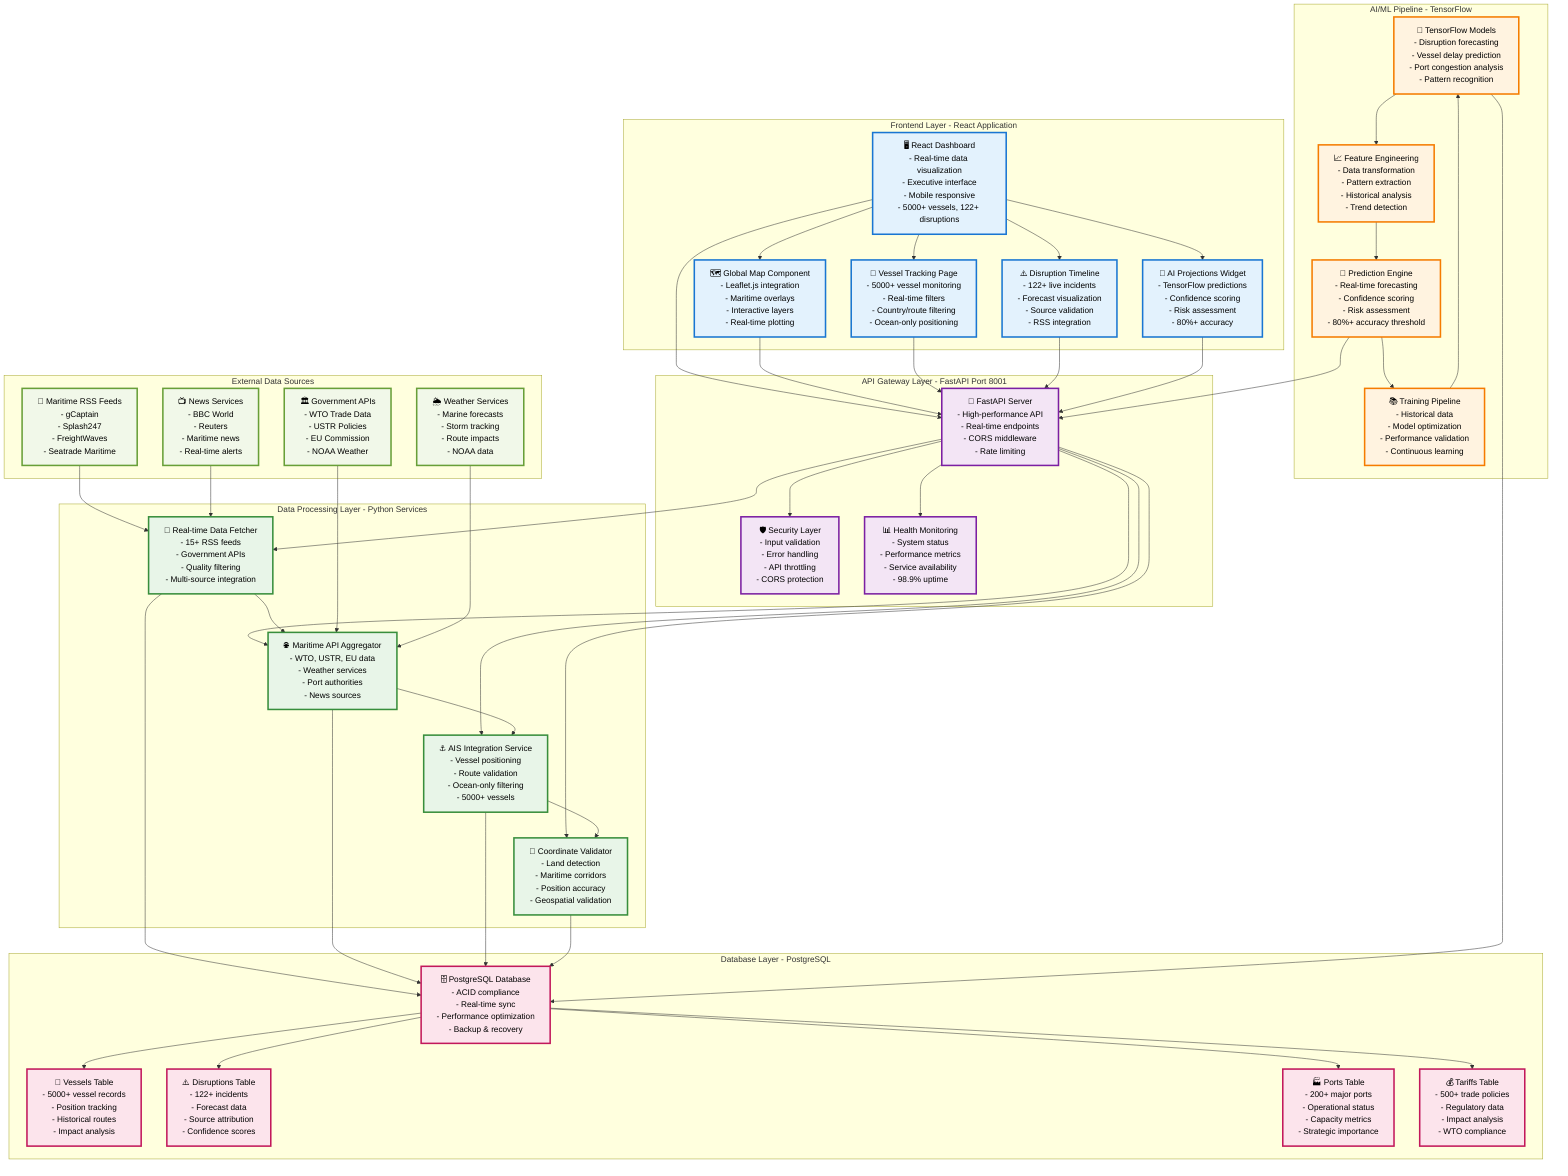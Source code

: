 graph TB
    subgraph "Frontend Layer - React Application"
        A["🖥️ React Dashboard<br/>- Real-time data visualization<br/>- Executive interface<br/>- Mobile responsive<br/>- 5000+ vessels, 122+ disruptions"] 
        B["🗺️ Global Map Component<br/>- Leaflet.js integration<br/>- Maritime overlays<br/>- Interactive layers<br/>- Real-time plotting"]
        C["🚢 Vessel Tracking Page<br/>- 5000+ vessel monitoring<br/>- Real-time filters<br/>- Country/route filtering<br/>- Ocean-only positioning"]
        D["⚠️ Disruption Timeline<br/>- 122+ live incidents<br/>- Forecast visualization<br/>- Source validation<br/>- RSS integration"]
        E["🤖 AI Projections Widget<br/>- TensorFlow predictions<br/>- Confidence scoring<br/>- Risk assessment<br/>- 80%+ accuracy"]
    end
    
    subgraph "API Gateway Layer - FastAPI Port 8001"
        F["🔌 FastAPI Server<br/>- High-performance API<br/>- Real-time endpoints<br/>- CORS middleware<br/>- Rate limiting"]
        G["🛡️ Security Layer<br/>- Input validation<br/>- Error handling<br/>- API throttling<br/>- CORS protection"]
        H["📊 Health Monitoring<br/>- System status<br/>- Performance metrics<br/>- Service availability<br/>- 98.9% uptime"]
    end
    
    subgraph "Data Processing Layer - Python Services"
        I["📡 Real-time Data Fetcher<br/>- 15+ RSS feeds<br/>- Government APIs<br/>- Quality filtering<br/>- Multi-source integration"]
        J["🌐 Maritime API Aggregator<br/>- WTO, USTR, EU data<br/>- Weather services<br/>- Port authorities<br/>- News sources"]
        K["⚓ AIS Integration Service<br/>- Vessel positioning<br/>- Route validation<br/>- Ocean-only filtering<br/>- 5000+ vessels"]
        L["📍 Coordinate Validator<br/>- Land detection<br/>- Maritime corridors<br/>- Position accuracy<br/>- Geospatial validation"]
    end
    
    subgraph "AI/ML Pipeline - TensorFlow"
        M["🧠 TensorFlow Models<br/>- Disruption forecasting<br/>- Vessel delay prediction<br/>- Port congestion analysis<br/>- Pattern recognition"]
        N["📈 Feature Engineering<br/>- Data transformation<br/>- Pattern extraction<br/>- Historical analysis<br/>- Trend detection"]
        O["🎯 Prediction Engine<br/>- Real-time forecasting<br/>- Confidence scoring<br/>- Risk assessment<br/>- 80%+ accuracy threshold"]
        P["📚 Training Pipeline<br/>- Historical data<br/>- Model optimization<br/>- Performance validation<br/>- Continuous learning"]
    end
    
    subgraph "Database Layer - PostgreSQL"
        Q["🗄️ PostgreSQL Database<br/>- ACID compliance<br/>- Real-time sync<br/>- Performance optimization<br/>- Backup & recovery"]
        R["🚢 Vessels Table<br/>- 5000+ vessel records<br/>- Position tracking<br/>- Historical routes<br/>- Impact analysis"]
        S["⚠️ Disruptions Table<br/>- 122+ incidents<br/>- Forecast data<br/>- Source attribution<br/>- Confidence scores"]
        T["🏭 Ports Table<br/>- 200+ major ports<br/>- Operational status<br/>- Capacity metrics<br/>- Strategic importance"]
        U["💰 Tariffs Table<br/>- 500+ trade policies<br/>- Regulatory data<br/>- Impact analysis<br/>- WTO compliance"]
    end
    
    subgraph "External Data Sources"
        V["📰 Maritime RSS Feeds<br/>- gCaptain<br/>- Splash247<br/>- FreightWaves<br/>- Seatrade Maritime"]
        W["🏛️ Government APIs<br/>- WTO Trade Data<br/>- USTR Policies<br/>- EU Commission<br/>- NOAA Weather"]
        X["🌦️ Weather Services<br/>- Marine forecasts<br/>- Storm tracking<br/>- Route impacts<br/>- NOAA data"]
        Y["📺 News Services<br/>- BBC World<br/>- Reuters<br/>- Maritime news<br/>- Real-time alerts"]
    end

    %% Frontend connections
    A --> B
    A --> C
    A --> D
    A --> E
    
    %% Frontend to API
    A --> F
    B --> F
    C --> F
    D --> F
    E --> F
    
    %% API Gateway internal
    F --> G
    F --> H
    
    %% API to Data Processing
    F --> I
    F --> J
    F --> K
    F --> L
    
    %% Data Processing connections
    I --> J
    J --> K
    K --> L
    
    %% AI/ML connections
    M --> N
    N --> O
    O --> P
    P --> M
    
    %% Database connections
    Q --> R
    Q --> S
    Q --> T
    Q --> U
    
    %% Data Processing to Database
    I --> Q
    J --> Q
    K --> Q
    L --> Q
    
    %% AI to Database and API
    M --> Q
    O --> F
    
    %% External to Data Processing
    V --> I
    W --> J
    X --> J
    Y --> I
    
    %% Styling
    classDef frontend fill:#e3f2fd,stroke:#1976d2,stroke-width:3px,color:#000
    classDef api fill:#f3e5f5,stroke:#7b1fa2,stroke-width:3px,color:#000
    classDef processing fill:#e8f5e8,stroke:#388e3c,stroke-width:3px,color:#000
    classDef ai fill:#fff3e0,stroke:#f57c00,stroke-width:3px,color:#000
    classDef database fill:#fce4ec,stroke:#c2185b,stroke-width:3px,color:#000
    classDef external fill:#f1f8e9,stroke:#689f38,stroke-width:3px,color:#000
    
    class A,B,C,D,E frontend
    class F,G,H api
    class I,J,K,L processing
    class M,N,O,P ai
    class Q,R,S,T,U database
    class V,W,X,Y external
